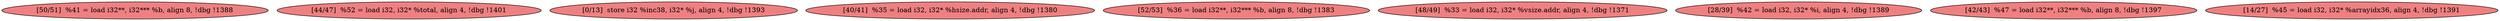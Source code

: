 
digraph G {


node696 [fillcolor=lightcoral,label="[50/51]  %41 = load i32**, i32*** %b, align 8, !dbg !1388",shape=ellipse,style=filled ]
node694 [fillcolor=lightcoral,label="[44/47]  %52 = load i32, i32* %total, align 4, !dbg !1401",shape=ellipse,style=filled ]
node689 [fillcolor=lightcoral,label="[0/13]  store i32 %inc38, i32* %j, align 4, !dbg !1393",shape=ellipse,style=filled ]
node688 [fillcolor=lightcoral,label="[40/41]  %35 = load i32, i32* %hsize.addr, align 4, !dbg !1380",shape=ellipse,style=filled ]
node691 [fillcolor=lightcoral,label="[52/53]  %36 = load i32**, i32*** %b, align 8, !dbg !1383",shape=ellipse,style=filled ]
node695 [fillcolor=lightcoral,label="[48/49]  %33 = load i32, i32* %vsize.addr, align 4, !dbg !1371",shape=ellipse,style=filled ]
node690 [fillcolor=lightcoral,label="[28/39]  %42 = load i32, i32* %i, align 4, !dbg !1389",shape=ellipse,style=filled ]
node692 [fillcolor=lightcoral,label="[42/43]  %47 = load i32**, i32*** %b, align 8, !dbg !1397",shape=ellipse,style=filled ]
node693 [fillcolor=lightcoral,label="[14/27]  %45 = load i32, i32* %arrayidx36, align 4, !dbg !1391",shape=ellipse,style=filled ]



}

